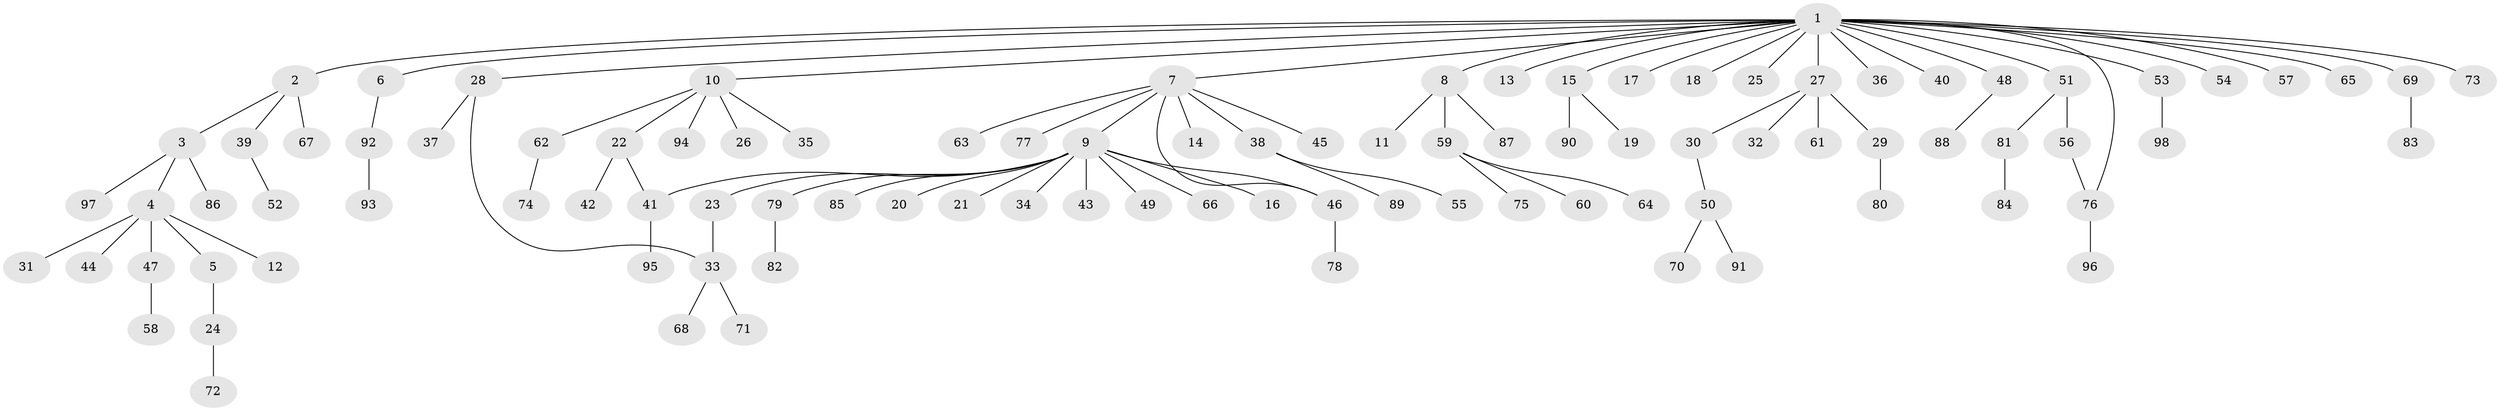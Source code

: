 // coarse degree distribution, {23: 0.013513513513513514, 3: 0.13513513513513514, 5: 0.04054054054054054, 2: 0.08108108108108109, 7: 0.013513513513513514, 12: 0.013513513513513514, 1: 0.6891891891891891, 4: 0.013513513513513514}
// Generated by graph-tools (version 1.1) at 2025/23/03/03/25 07:23:48]
// undirected, 98 vertices, 101 edges
graph export_dot {
graph [start="1"]
  node [color=gray90,style=filled];
  1;
  2;
  3;
  4;
  5;
  6;
  7;
  8;
  9;
  10;
  11;
  12;
  13;
  14;
  15;
  16;
  17;
  18;
  19;
  20;
  21;
  22;
  23;
  24;
  25;
  26;
  27;
  28;
  29;
  30;
  31;
  32;
  33;
  34;
  35;
  36;
  37;
  38;
  39;
  40;
  41;
  42;
  43;
  44;
  45;
  46;
  47;
  48;
  49;
  50;
  51;
  52;
  53;
  54;
  55;
  56;
  57;
  58;
  59;
  60;
  61;
  62;
  63;
  64;
  65;
  66;
  67;
  68;
  69;
  70;
  71;
  72;
  73;
  74;
  75;
  76;
  77;
  78;
  79;
  80;
  81;
  82;
  83;
  84;
  85;
  86;
  87;
  88;
  89;
  90;
  91;
  92;
  93;
  94;
  95;
  96;
  97;
  98;
  1 -- 2;
  1 -- 6;
  1 -- 7;
  1 -- 8;
  1 -- 10;
  1 -- 13;
  1 -- 15;
  1 -- 17;
  1 -- 18;
  1 -- 25;
  1 -- 27;
  1 -- 28;
  1 -- 36;
  1 -- 40;
  1 -- 48;
  1 -- 51;
  1 -- 53;
  1 -- 54;
  1 -- 57;
  1 -- 65;
  1 -- 69;
  1 -- 73;
  1 -- 76;
  2 -- 3;
  2 -- 39;
  2 -- 67;
  3 -- 4;
  3 -- 86;
  3 -- 97;
  4 -- 5;
  4 -- 12;
  4 -- 31;
  4 -- 44;
  4 -- 47;
  5 -- 24;
  6 -- 92;
  7 -- 9;
  7 -- 14;
  7 -- 38;
  7 -- 45;
  7 -- 46;
  7 -- 63;
  7 -- 77;
  8 -- 11;
  8 -- 59;
  8 -- 87;
  9 -- 16;
  9 -- 20;
  9 -- 21;
  9 -- 23;
  9 -- 34;
  9 -- 41;
  9 -- 43;
  9 -- 46;
  9 -- 49;
  9 -- 66;
  9 -- 79;
  9 -- 85;
  10 -- 22;
  10 -- 26;
  10 -- 35;
  10 -- 62;
  10 -- 94;
  15 -- 19;
  15 -- 90;
  22 -- 41;
  22 -- 42;
  23 -- 33;
  24 -- 72;
  27 -- 29;
  27 -- 30;
  27 -- 32;
  27 -- 61;
  28 -- 33;
  28 -- 37;
  29 -- 80;
  30 -- 50;
  33 -- 68;
  33 -- 71;
  38 -- 55;
  38 -- 89;
  39 -- 52;
  41 -- 95;
  46 -- 78;
  47 -- 58;
  48 -- 88;
  50 -- 70;
  50 -- 91;
  51 -- 56;
  51 -- 81;
  53 -- 98;
  56 -- 76;
  59 -- 60;
  59 -- 64;
  59 -- 75;
  62 -- 74;
  69 -- 83;
  76 -- 96;
  79 -- 82;
  81 -- 84;
  92 -- 93;
}
